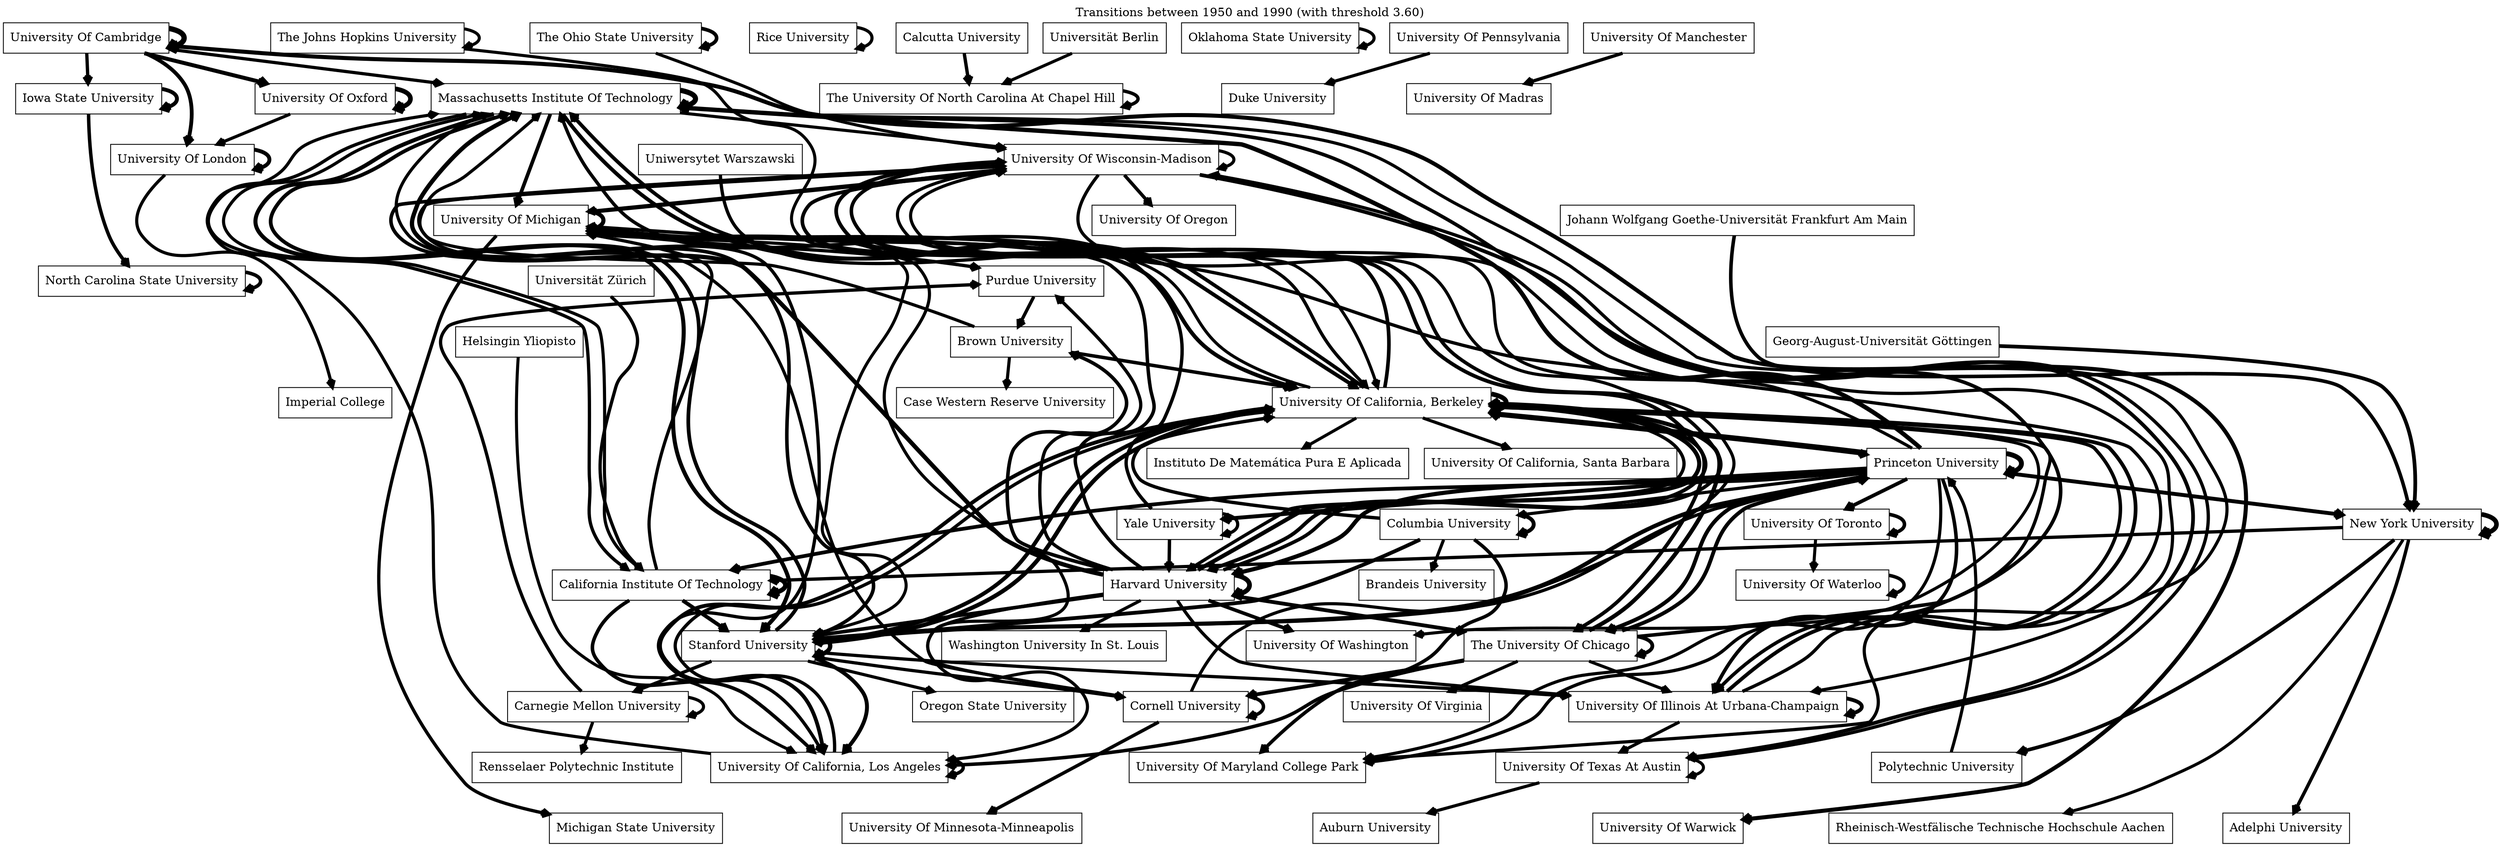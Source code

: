 digraph transition {
 node[shape="rectangle"];
 edge[arrowhead="vee", arrowsize=0.8, weight=0.1]; 
 labelloc="t"; 
 label="Transitions between 1950 and 1990 (with threshold 3.60)"; 
   "Iowa State University" -> "Iowa State University" [penwidth = "4.6"];
   "University Of Texas At Austin" -> "University Of Wisconsin-Madison" [penwidth = "3.9"];
   "University Of Texas At Austin" -> "University Of Texas At Austin" [penwidth = "3.6"];
   "University Of Texas At Austin" -> "Auburn University" [penwidth = "3.7"];
   "University Of Michigan" -> "Michigan State University" [penwidth = "3.9"];
   "Princeton University" -> "University Of California, Berkeley" [penwidth = "5.5"];
   "Princeton University" -> "Princeton University" [penwidth = "5.8"];
   "University Of California, Berkeley" -> "University Of Washington" [penwidth = "3.6"];
   "University Of Wisconsin-Madison" -> "University Of Maryland College Park" [penwidth = "3.8"];
   "University Of Wisconsin-Madison" -> "University Of Michigan" [penwidth = "3.8"];
   "University Of Wisconsin-Madison" -> "University Of Wisconsin-Madison" [penwidth = "3.7"];
   "University Of Wisconsin-Madison" -> "University Of California, Los Angeles" [penwidth = "3.9"];
   "Stanford University" -> "Stanford University" [penwidth = "5.2"];
   "University Of Illinois At Urbana-Champaign" -> "University Of Illinois At Urbana-Champaign" [penwidth = "4.5"];
   "University Of Illinois At Urbana-Champaign" -> "University Of Texas At Austin" [penwidth = "3.7"];
   "The University Of Chicago" -> "University Of Illinois At Urbana-Champaign" [penwidth = "3.6"];
   "Harvard University" -> "The University Of Chicago" [penwidth = "4.5"];
   "The University Of Chicago" -> "Cornell University" [penwidth = "4.4"];
   "Harvard University" -> "University Of Illinois At Urbana-Champaign" [penwidth = "3.8"];
   "Harvard University" -> "Brown University" [penwidth = "4.2"];
   "University Of London" -> "University Of London" [penwidth = "4.6"];
   "Massachusetts Institute Of Technology" -> "University Of Illinois At Urbana-Champaign" [penwidth = "3.7"];
   "Massachusetts Institute Of Technology" -> "Massachusetts Institute Of Technology" [penwidth = "6.1"];
   "Princeton University" -> "Massachusetts Institute Of Technology" [penwidth = "5.2"];
   "Princeton University" -> "University Of Toronto" [penwidth = "4.3"];
   "Harvard University" -> "Washington University In St. Louis" [penwidth = "3.7"];
   "Harvard University" -> "Harvard University" [penwidth = "5.6"];
   "Princeton University" -> "Columbia University" [penwidth = "3.7"];
   "Princeton University" -> "New York University" [penwidth = "4.6"];
   "Princeton University" -> "Harvard University" [penwidth = "4.9"];
   "California Institute Of Technology" -> "University Of California, Los Angeles" [penwidth = "4.2"];
   "Stanford University" -> "University Of California, Los Angeles" [penwidth = "4.6"];
   "University Of Illinois At Urbana-Champaign" -> "University Of Michigan" [penwidth = "3.9"];
   "University Of Illinois At Urbana-Champaign" -> "University Of California, Berkeley" [penwidth = "4.4"];
   "Brown University" -> "University Of California, Berkeley" [penwidth = "4.1"];
   "Princeton University" -> "Yale University" [penwidth = "4.6"];
   "Yale University" -> "Yale University" [penwidth = "3.8"];
   "Brown University" -> "Massachusetts Institute Of Technology" [penwidth = "3.7"];
   "University Of California, Berkeley" -> "University Of Illinois At Urbana-Champaign" [penwidth = "4.1"];
   "Harvard University" -> "Massachusetts Institute Of Technology" [penwidth = "5.1"];
   "Massachusetts Institute Of Technology" -> "University Of California, Berkeley" [penwidth = "4.5"];
   "Princeton University" -> "University Of Illinois At Urbana-Champaign" [penwidth = "4.2"];
   "California Institute Of Technology" -> "California Institute Of Technology" [penwidth = "5.5"];
   "Stanford University" -> "University Of Illinois At Urbana-Champaign" [penwidth = "3.8"];
   "Harvard University" -> "University Of Wisconsin-Madison" [penwidth = "4.2"];
   "Harvard University" -> "University Of California, Berkeley" [penwidth = "4.9"];
   "University Of Michigan" -> "University Of California, Berkeley" [penwidth = "4.7"];
   "University Of Michigan" -> "Cornell University" [penwidth = "3.7"];
   "University Of Michigan" -> "University Of Michigan" [penwidth = "4.9"];
   "University Of Michigan" -> "Purdue University" [penwidth = "3.9"];
   "University Of Michigan" -> "University Of Wisconsin-Madison" [penwidth = "4.1"];
   "University Of Michigan" -> "Stanford University" [penwidth = "3.6"];
   "Cornell University" -> "University Of Minnesota-Minneapolis" [penwidth = "4.0"];
   "University Of California, Berkeley" -> "University Of California, Santa Barbara" [penwidth = "3.7"];
   "The University Of Chicago" -> "The University Of Chicago" [penwidth = "4.4"];
   "University Of Cambridge" -> "University Of Cambridge" [penwidth = "6.3"];
   "University Of Cambridge" -> "University Of London" [penwidth = "4.5"];
   "The University Of Chicago" -> "Princeton University" [penwidth = "4.5"];
   "The University Of Chicago" -> "University Of Virginia" [penwidth = "3.7"];
   "The University Of Chicago" -> "University Of California, Los Angeles" [penwidth = "4.1"];
   "The University Of Chicago" -> "University Of California, Berkeley" [penwidth = "4.9"];
   "University Of Oxford" -> "University Of Oxford" [penwidth = "5.5"];
   "The University Of Chicago" -> "Massachusetts Institute Of Technology" [penwidth = "4.2"];
   "Yale University" -> "Massachusetts Institute Of Technology" [penwidth = "4.0"];
   "Princeton University" -> "The University Of Chicago" [penwidth = "4.6"];
   "Princeton University" -> "Stanford University" [penwidth = "4.9"];
   "Rice University" -> "Rice University" [penwidth = "3.7"];
   "Harvard University" -> "University Of Michigan" [penwidth = "4.1"];
   "University Of California, Berkeley" -> "The University Of Chicago" [penwidth = "4.3"];
   "Princeton University" -> "University Of Maryland College Park" [penwidth = "3.7"];
   "Georg-August-Universität Göttingen" -> "New York University" [penwidth = "4.4"];
   "Princeton University" -> "California Institute Of Technology" [penwidth = "4.4"];
   "Columbia University" -> "Brandeis University" [penwidth = "3.7"];
   "Massachusetts Institute Of Technology" -> "University Of Michigan" [penwidth = "4.3"];
   "California Institute Of Technology" -> "University Of Michigan" [penwidth = "3.8"];
   "University Of California, Berkeley" -> "University Of Michigan" [penwidth = "3.6"];
   "Stanford University" -> "University Of Wisconsin-Madison" [penwidth = "4.2"];
   "The Ohio State University" -> "University Of Wisconsin-Madison" [penwidth = "3.6"];
   "Yale University" -> "Harvard University" [penwidth = "4.0"];
   "Stanford University" -> "Oregon State University" [penwidth = "3.7"];
   "Cornell University" -> "Cornell University" [penwidth = "4.1"];
   "Columbia University" -> "University Of California, Berkeley" [penwidth = "4.0"];
   "University Of Wisconsin-Madison" -> "University Of Texas At Austin" [penwidth = "4.4"];
   "New York University" -> "Adelphi University" [penwidth = "4.0"];
   "Princeton University" -> "University Of Wisconsin-Madison" [penwidth = "3.7"];
   "Massachusetts Institute Of Technology" -> "University Of Wisconsin-Madison" [penwidth = "3.6"];
   "Harvard University" -> "Stanford University" [penwidth = "4.2"];
   "Stanford University" -> "Princeton University" [penwidth = "3.8"];
   "University Of Wisconsin-Madison" -> "University Of Oregon" [penwidth = "4.0"];
   "University Of California, Berkeley" -> "University Of Wisconsin-Madison" [penwidth = "4.3"];
   "Columbia University" -> "Columbia University" [penwidth = "4.6"];
   "Columbia University" -> "Stanford University" [penwidth = "4.5"];
   "Stanford University" -> "University Of California, Berkeley" [penwidth = "5.0"];
   "University Of Wisconsin-Madison" -> "Harvard University" [penwidth = "4.4"];
   "Cornell University" -> "University Of Wisconsin-Madison" [penwidth = "3.7"];
   "University Of California, Berkeley" -> "Stanford University" [penwidth = "4.7"];
   "University Of California, Berkeley" -> "University Of California, Los Angeles" [penwidth = "4.5"];
   "The Ohio State University" -> "The Ohio State University" [penwidth = "4.3"];
   "Massachusetts Institute Of Technology" -> "Stanford University" [penwidth = "4.8"];
   "California Institute Of Technology" -> "Stanford University" [penwidth = "4.5"];
   "California Institute Of Technology" -> "Massachusetts Institute Of Technology" [penwidth = "3.7"];
   "New York University" -> "California Institute Of Technology" [penwidth = "3.9"];
   "The Johns Hopkins University" -> "The Johns Hopkins University" [penwidth = "3.6"];
   "University Of California, Berkeley" -> "Princeton University" [penwidth = "3.8"];
   "University Of California, Berkeley" -> "University Of California, Berkeley" [penwidth = "5.6"];
   "Massachusetts Institute Of Technology" -> "California Institute Of Technology" [penwidth = "3.9"];
   "Calcutta University" -> "The University Of North Carolina At Chapel Hill" [penwidth = "4.0"];
   "Brown University" -> "Case Western Reserve University" [penwidth = "3.7"];
   "University Of California, Berkeley" -> "Massachusetts Institute Of Technology" [penwidth = "4.3"];
   "New York University" -> "New York University" [penwidth = "5.5"];
   "The University Of North Carolina At Chapel Hill" -> "The University Of North Carolina At Chapel Hill" [penwidth = "4.0"];
   "Johann Wolfgang Goethe-Universität Frankfurt Am Main" -> "New York University" [penwidth = "4.2"];
   "Uniwersytet Warszawski" -> "University Of California, Berkeley" [penwidth = "3.9"];
   "Harvard University" -> "University Of Washington" [penwidth = "4.2"];
   "Carnegie Mellon University" -> "Carnegie Mellon University" [penwidth = "3.7"];
   "Helsingin Yliopisto" -> "University Of California, Los Angeles" [penwidth = "3.6"];
   "Harvard University" -> "University Of California, Los Angeles" [penwidth = "3.7"];
   "University Of California, Los Angeles" -> "University Of California, Berkeley" [penwidth = "3.9"];
   "Columbia University" -> "University Of Maryland College Park" [penwidth = "4.1"];
   "University Of California, Los Angeles" -> "Massachusetts Institute Of Technology" [penwidth = "3.7"];
   "Universität Berlin" -> "The University Of North Carolina At Chapel Hill" [penwidth = "3.6"];
   "North Carolina State University" -> "North Carolina State University" [penwidth = "4.2"];
   "Iowa State University" -> "North Carolina State University" [penwidth = "4.1"];
   "Oklahoma State University" -> "Oklahoma State University" [penwidth = "3.7"];
   "Purdue University" -> "Brown University" [penwidth = "3.9"];
   "New York University" -> "Polytechnic University" [penwidth = "4.3"];
   "Carnegie Mellon University" -> "Rensselaer Polytechnic Institute" [penwidth = "3.7"];
   "University Of Toronto" -> "University Of Toronto" [penwidth = "4.2"];
   "University Of Oxford" -> "University Of London" [penwidth = "3.7"];
   "University Of Toronto" -> "University Of Waterloo" [penwidth = "3.6"];
   "Harvard University" -> "Purdue University" [penwidth = "3.9"];
   "University Of Cambridge" -> "University Of Oxford" [penwidth = "4.7"];
   "University Of California, Berkeley" -> "Harvard University" [penwidth = "3.9"];
   "University Of Pennsylvania" -> "Duke University" [penwidth = "3.7"];
   "University Of Cambridge" -> "Massachusetts Institute Of Technology" [penwidth = "3.8"];
   "University Of Cambridge" -> "Iowa State University" [penwidth = "3.9"];
   "Cornell University" -> "Massachusetts Institute Of Technology" [penwidth = "3.7"];
   "The Johns Hopkins University" -> "University Of California, Berkeley" [penwidth = "3.6"];
   "University Of California, Berkeley" -> "University Of Maryland College Park" [penwidth = "3.9"];
   "Stanford University" -> "Cornell University" [penwidth = "3.8"];
   "University Of Cambridge" -> "University Of Warwick" [penwidth = "4.8"];
   "Stanford University" -> "Massachusetts Institute Of Technology" [penwidth = "4.4"];
   "Polytechnic University" -> "Princeton University" [penwidth = "3.7"];
   "University Of California, Berkeley" -> "Instituto De Matemática Pura E Aplicada" [penwidth = "3.6"];
   "University Of Waterloo" -> "University Of Waterloo" [penwidth = "4.1"];
   "University Of California, Los Angeles" -> "University Of California, Los Angeles" [penwidth = "4.1"];
   "Stanford University" -> "Carnegie Mellon University" [penwidth = "3.9"];
   "University Of London" -> "Imperial College" [penwidth = "3.7"];
   "University Of Manchester" -> "University Of Madras" [penwidth = "3.9"];
   "Universität Zürich" -> "California Institute Of Technology" [penwidth = "3.9"];
   "Carnegie Mellon University" -> "Purdue University" [penwidth = "3.9"];
   "New York University" -> "Rheinisch-Westfälische Technische Hochschule Aachen" [penwidth = "3.6"];
 }
